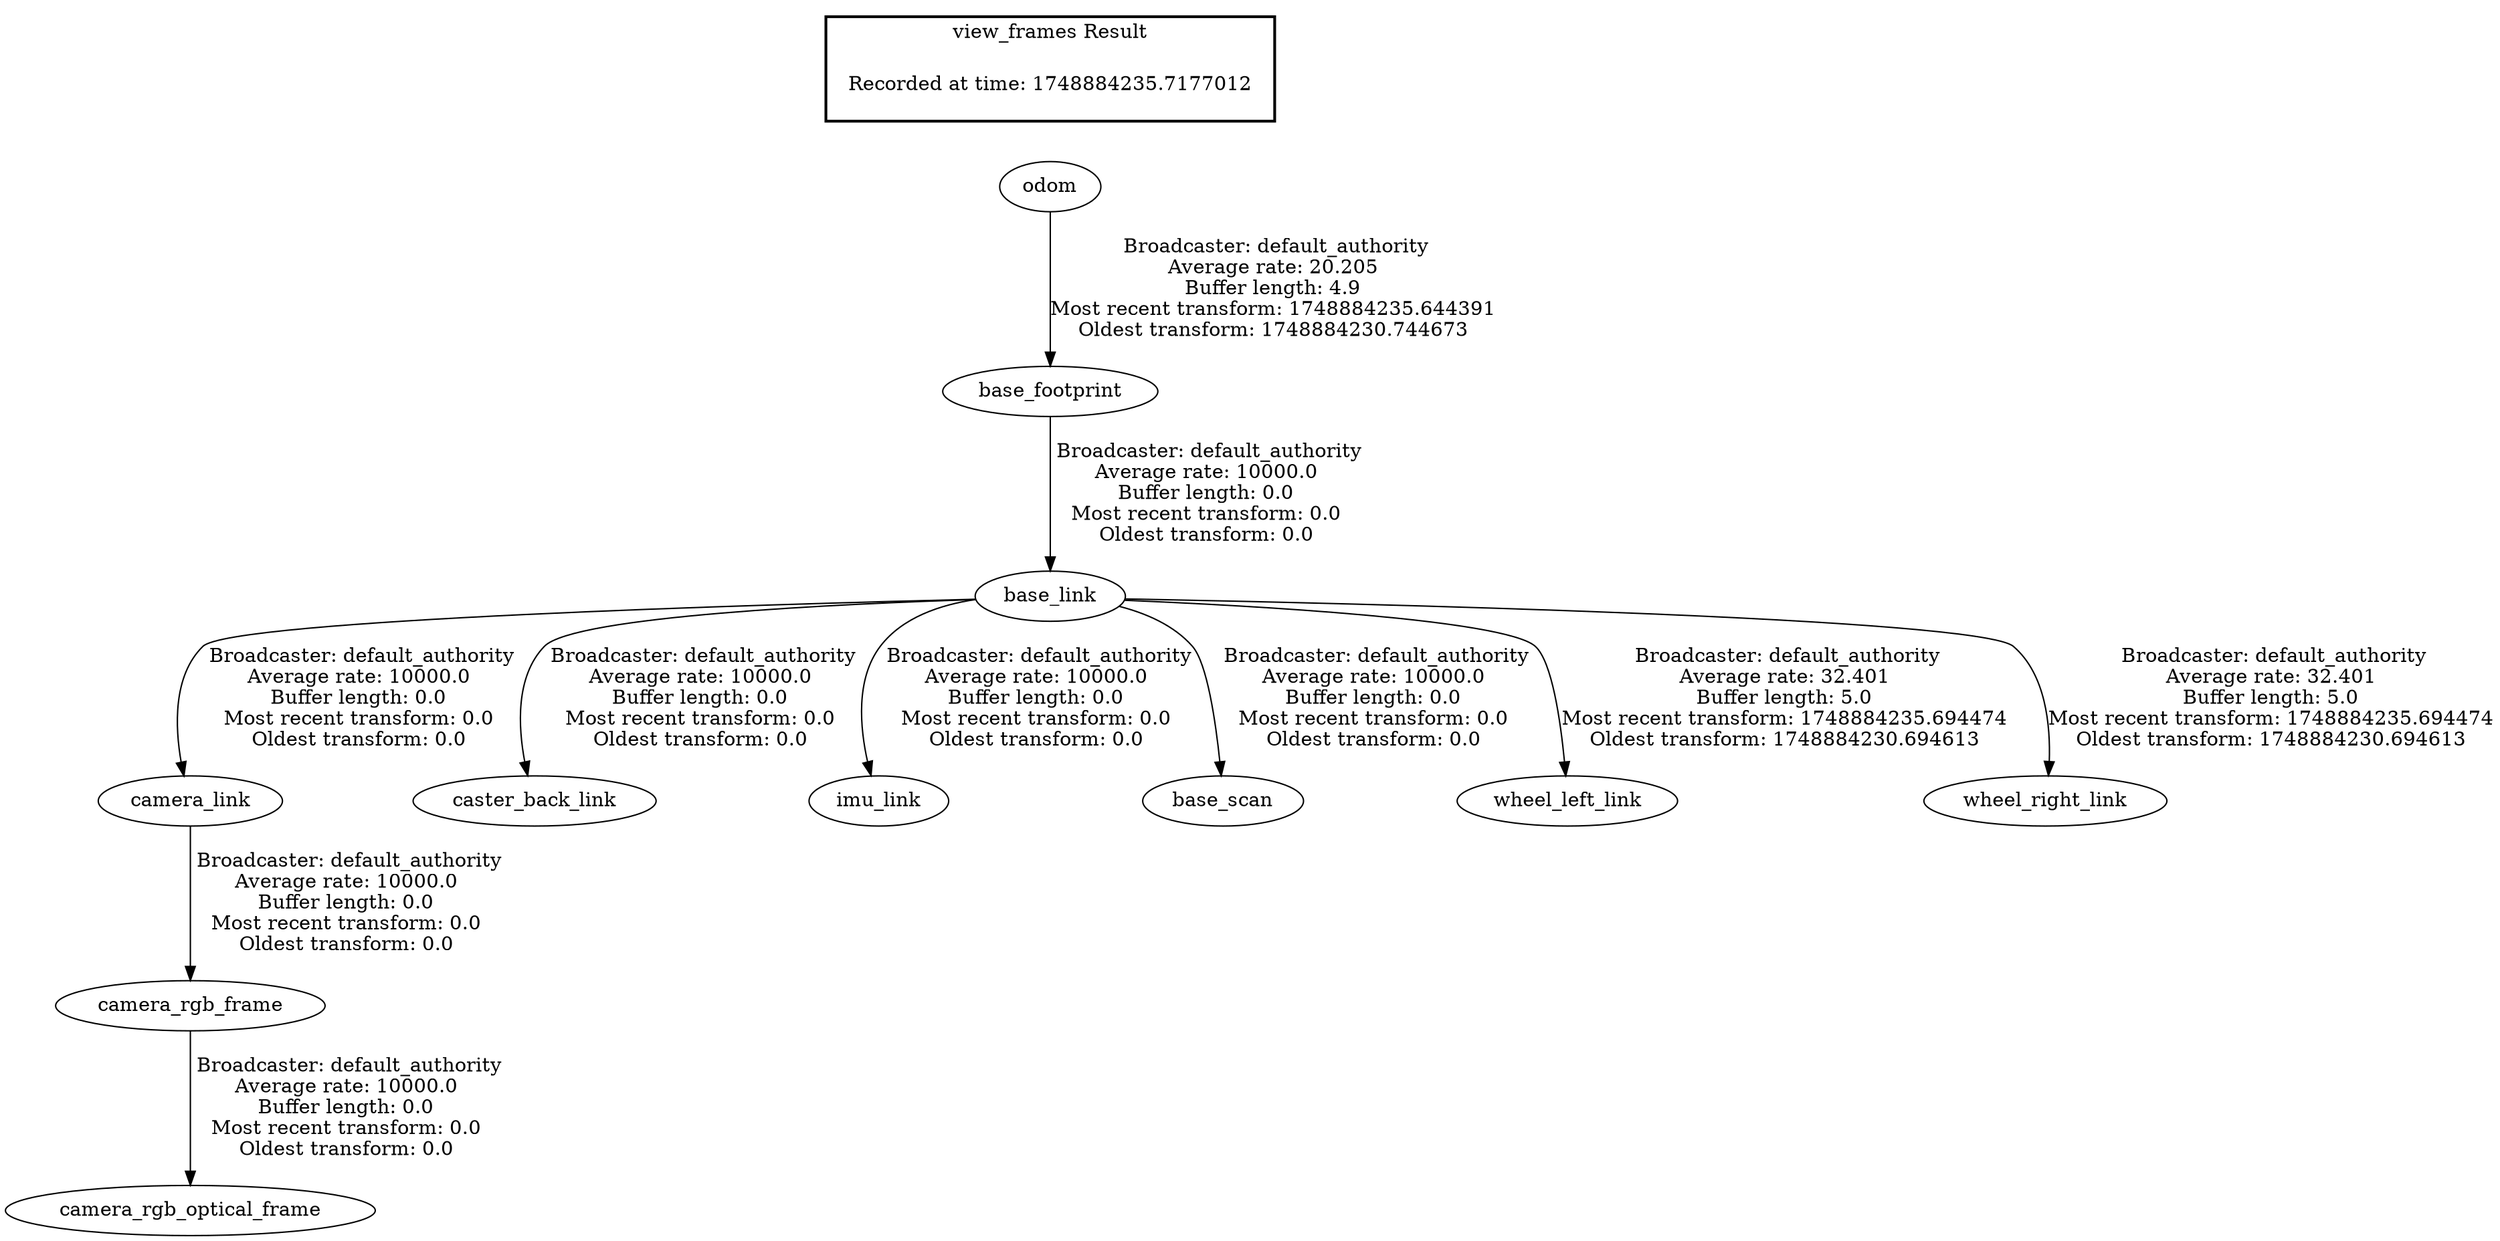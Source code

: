 digraph G {
"base_footprint" -> "base_link"[label=" Broadcaster: default_authority\nAverage rate: 10000.0\nBuffer length: 0.0\nMost recent transform: 0.0\nOldest transform: 0.0\n"];
"odom" -> "base_footprint"[label=" Broadcaster: default_authority\nAverage rate: 20.205\nBuffer length: 4.9\nMost recent transform: 1748884235.644391\nOldest transform: 1748884230.744673\n"];
"base_link" -> "camera_link"[label=" Broadcaster: default_authority\nAverage rate: 10000.0\nBuffer length: 0.0\nMost recent transform: 0.0\nOldest transform: 0.0\n"];
"camera_link" -> "camera_rgb_frame"[label=" Broadcaster: default_authority\nAverage rate: 10000.0\nBuffer length: 0.0\nMost recent transform: 0.0\nOldest transform: 0.0\n"];
"camera_rgb_frame" -> "camera_rgb_optical_frame"[label=" Broadcaster: default_authority\nAverage rate: 10000.0\nBuffer length: 0.0\nMost recent transform: 0.0\nOldest transform: 0.0\n"];
"base_link" -> "caster_back_link"[label=" Broadcaster: default_authority\nAverage rate: 10000.0\nBuffer length: 0.0\nMost recent transform: 0.0\nOldest transform: 0.0\n"];
"base_link" -> "imu_link"[label=" Broadcaster: default_authority\nAverage rate: 10000.0\nBuffer length: 0.0\nMost recent transform: 0.0\nOldest transform: 0.0\n"];
"base_link" -> "base_scan"[label=" Broadcaster: default_authority\nAverage rate: 10000.0\nBuffer length: 0.0\nMost recent transform: 0.0\nOldest transform: 0.0\n"];
"base_link" -> "wheel_left_link"[label=" Broadcaster: default_authority\nAverage rate: 32.401\nBuffer length: 5.0\nMost recent transform: 1748884235.694474\nOldest transform: 1748884230.694613\n"];
"base_link" -> "wheel_right_link"[label=" Broadcaster: default_authority\nAverage rate: 32.401\nBuffer length: 5.0\nMost recent transform: 1748884235.694474\nOldest transform: 1748884230.694613\n"];
edge [style=invis];
 subgraph cluster_legend { style=bold; color=black; label ="view_frames Result";
"Recorded at time: 1748884235.7177012"[ shape=plaintext ] ;
}->"odom";
}